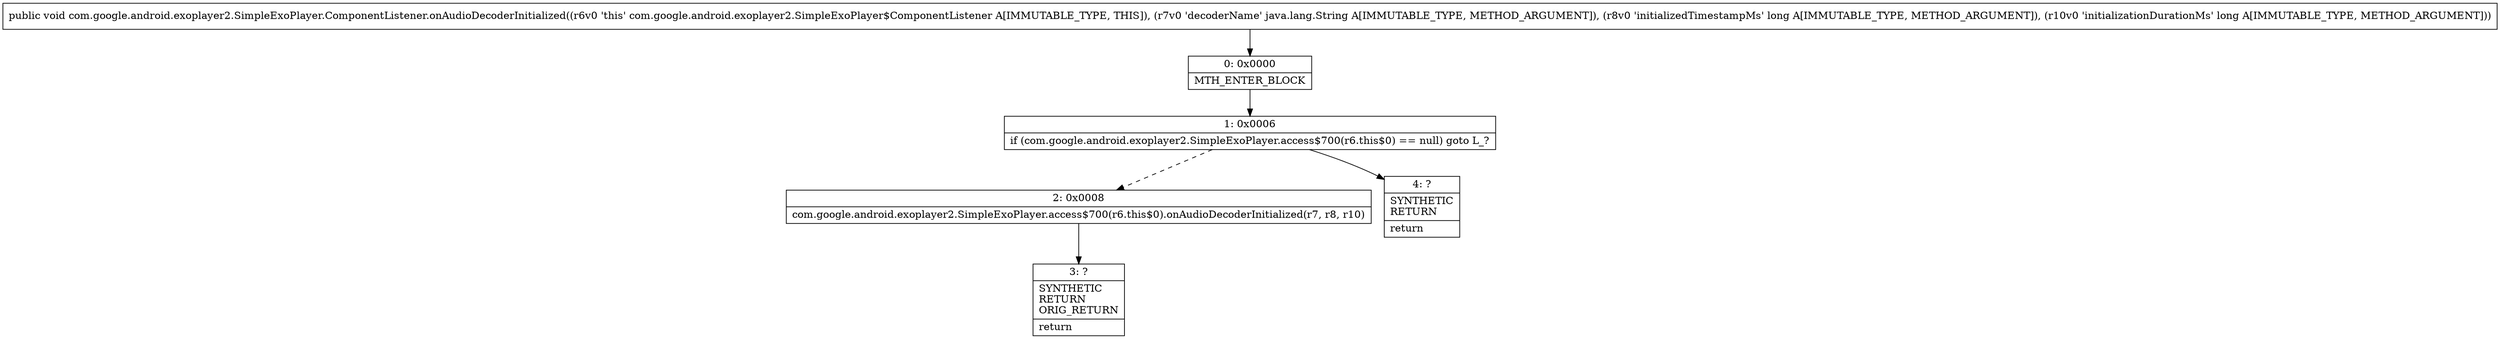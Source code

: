 digraph "CFG forcom.google.android.exoplayer2.SimpleExoPlayer.ComponentListener.onAudioDecoderInitialized(Ljava\/lang\/String;JJ)V" {
Node_0 [shape=record,label="{0\:\ 0x0000|MTH_ENTER_BLOCK\l}"];
Node_1 [shape=record,label="{1\:\ 0x0006|if (com.google.android.exoplayer2.SimpleExoPlayer.access$700(r6.this$0) == null) goto L_?\l}"];
Node_2 [shape=record,label="{2\:\ 0x0008|com.google.android.exoplayer2.SimpleExoPlayer.access$700(r6.this$0).onAudioDecoderInitialized(r7, r8, r10)\l}"];
Node_3 [shape=record,label="{3\:\ ?|SYNTHETIC\lRETURN\lORIG_RETURN\l|return\l}"];
Node_4 [shape=record,label="{4\:\ ?|SYNTHETIC\lRETURN\l|return\l}"];
MethodNode[shape=record,label="{public void com.google.android.exoplayer2.SimpleExoPlayer.ComponentListener.onAudioDecoderInitialized((r6v0 'this' com.google.android.exoplayer2.SimpleExoPlayer$ComponentListener A[IMMUTABLE_TYPE, THIS]), (r7v0 'decoderName' java.lang.String A[IMMUTABLE_TYPE, METHOD_ARGUMENT]), (r8v0 'initializedTimestampMs' long A[IMMUTABLE_TYPE, METHOD_ARGUMENT]), (r10v0 'initializationDurationMs' long A[IMMUTABLE_TYPE, METHOD_ARGUMENT])) }"];
MethodNode -> Node_0;
Node_0 -> Node_1;
Node_1 -> Node_2[style=dashed];
Node_1 -> Node_4;
Node_2 -> Node_3;
}


